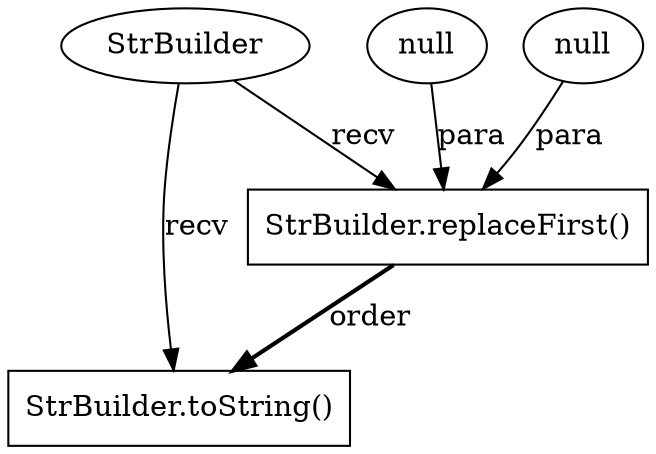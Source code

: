 digraph "AUG" {

  1 [ label="StrBuilder.replaceFirst()" shape="box" ];
  2 [ label="null" shape="ellipse" ];
  3 [ label="StrBuilder" shape="ellipse" ];
  4 [ label="StrBuilder.toString()" shape="box" ];
  5 [ label="null" shape="ellipse" ];
  3 -> 1 [ label="recv" style="solid" ];
  2 -> 1 [ label="para" style="solid" ];
  5 -> 1 [ label="para" style="solid" ];
  3 -> 4 [ label="recv" style="solid" ];
  1 -> 4 [ label="order" style="bold" ];
}
